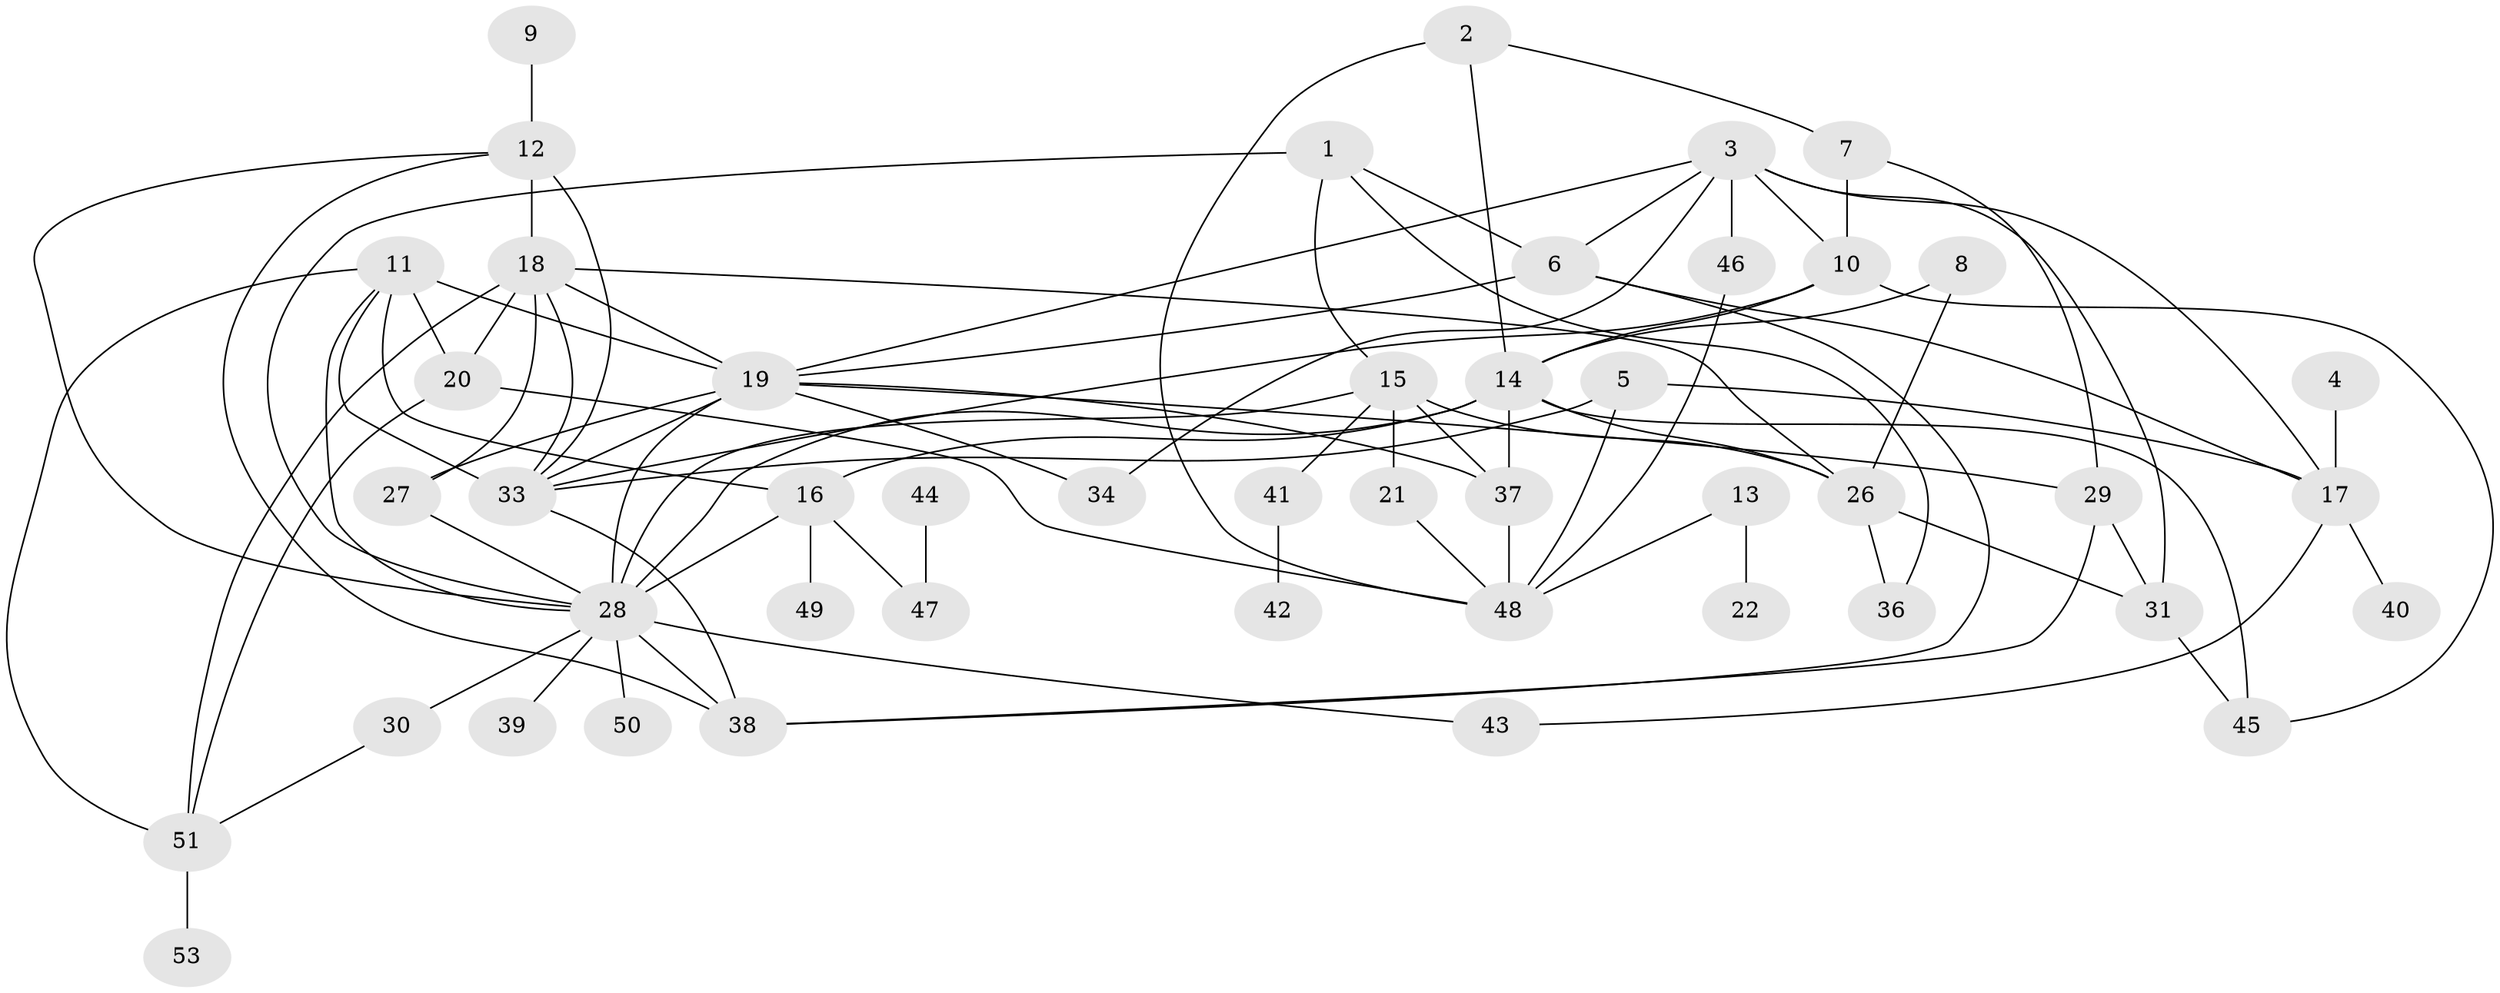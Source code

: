 // original degree distribution, {4: 0.14285714285714285, 3: 0.18095238095238095, 2: 0.2857142857142857, 1: 0.1619047619047619, 5: 0.12380952380952381, 6: 0.05714285714285714, 0: 0.0380952380952381, 7: 0.009523809523809525}
// Generated by graph-tools (version 1.1) at 2025/33/03/09/25 02:33:37]
// undirected, 47 vertices, 89 edges
graph export_dot {
graph [start="1"]
  node [color=gray90,style=filled];
  1;
  2;
  3;
  4;
  5;
  6;
  7;
  8;
  9;
  10;
  11;
  12;
  13;
  14;
  15;
  16;
  17;
  18;
  19;
  20;
  21;
  22;
  26;
  27;
  28;
  29;
  30;
  31;
  33;
  34;
  36;
  37;
  38;
  39;
  40;
  41;
  42;
  43;
  44;
  45;
  46;
  47;
  48;
  49;
  50;
  51;
  53;
  1 -- 6 [weight=1.0];
  1 -- 15 [weight=1.0];
  1 -- 28 [weight=1.0];
  1 -- 36 [weight=1.0];
  2 -- 7 [weight=1.0];
  2 -- 14 [weight=1.0];
  2 -- 48 [weight=1.0];
  3 -- 6 [weight=1.0];
  3 -- 10 [weight=1.0];
  3 -- 17 [weight=1.0];
  3 -- 19 [weight=1.0];
  3 -- 31 [weight=1.0];
  3 -- 34 [weight=1.0];
  3 -- 46 [weight=1.0];
  4 -- 17 [weight=1.0];
  5 -- 17 [weight=1.0];
  5 -- 33 [weight=1.0];
  5 -- 48 [weight=1.0];
  6 -- 17 [weight=1.0];
  6 -- 19 [weight=2.0];
  6 -- 38 [weight=1.0];
  7 -- 10 [weight=1.0];
  7 -- 29 [weight=1.0];
  8 -- 14 [weight=1.0];
  8 -- 26 [weight=1.0];
  9 -- 12 [weight=1.0];
  10 -- 14 [weight=1.0];
  10 -- 33 [weight=1.0];
  10 -- 45 [weight=1.0];
  11 -- 16 [weight=1.0];
  11 -- 19 [weight=2.0];
  11 -- 20 [weight=2.0];
  11 -- 28 [weight=1.0];
  11 -- 33 [weight=1.0];
  11 -- 51 [weight=1.0];
  12 -- 18 [weight=4.0];
  12 -- 28 [weight=1.0];
  12 -- 33 [weight=1.0];
  12 -- 38 [weight=1.0];
  13 -- 22 [weight=1.0];
  13 -- 48 [weight=2.0];
  14 -- 16 [weight=1.0];
  14 -- 26 [weight=1.0];
  14 -- 28 [weight=1.0];
  14 -- 37 [weight=1.0];
  14 -- 45 [weight=1.0];
  15 -- 21 [weight=2.0];
  15 -- 26 [weight=1.0];
  15 -- 28 [weight=1.0];
  15 -- 37 [weight=1.0];
  15 -- 41 [weight=1.0];
  16 -- 28 [weight=3.0];
  16 -- 47 [weight=1.0];
  16 -- 49 [weight=1.0];
  17 -- 40 [weight=1.0];
  17 -- 43 [weight=1.0];
  18 -- 19 [weight=1.0];
  18 -- 20 [weight=2.0];
  18 -- 26 [weight=1.0];
  18 -- 27 [weight=1.0];
  18 -- 33 [weight=1.0];
  18 -- 51 [weight=1.0];
  19 -- 27 [weight=1.0];
  19 -- 28 [weight=2.0];
  19 -- 29 [weight=1.0];
  19 -- 33 [weight=1.0];
  19 -- 34 [weight=1.0];
  19 -- 37 [weight=1.0];
  20 -- 48 [weight=1.0];
  20 -- 51 [weight=1.0];
  21 -- 48 [weight=2.0];
  26 -- 31 [weight=1.0];
  26 -- 36 [weight=1.0];
  27 -- 28 [weight=1.0];
  28 -- 30 [weight=1.0];
  28 -- 38 [weight=1.0];
  28 -- 39 [weight=1.0];
  28 -- 43 [weight=1.0];
  28 -- 50 [weight=1.0];
  29 -- 31 [weight=1.0];
  29 -- 38 [weight=1.0];
  30 -- 51 [weight=1.0];
  31 -- 45 [weight=1.0];
  33 -- 38 [weight=1.0];
  37 -- 48 [weight=2.0];
  41 -- 42 [weight=1.0];
  44 -- 47 [weight=1.0];
  46 -- 48 [weight=1.0];
  51 -- 53 [weight=1.0];
}

